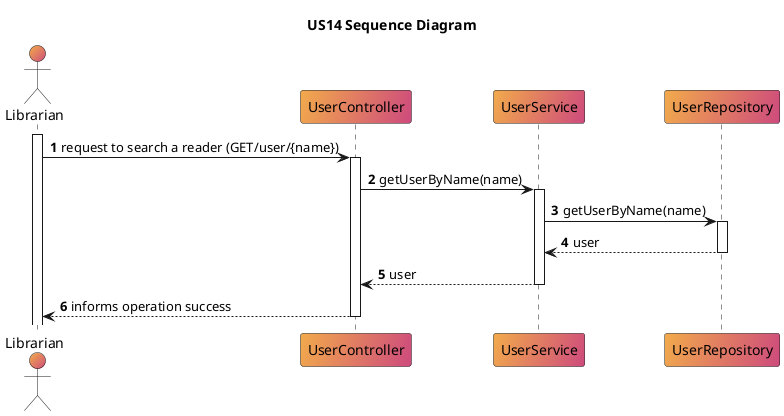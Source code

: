 @startuml
'https://SubscriptionServicetuml.com/sequence-diagram

title US14 Sequence Diagram

autoactivate on
autonumber


actor "Librarian" as user #F2AA4CFF/CE4A7EFF
participant "UserController" as ctrl #F2AA4CFF/CE4A7EFF
participant "UserService" as ser #F2AA4CFF/CE4A7EFF
participant "UserRepository" as rrepo #F2AA4CFF/CE4A7EFF
activate user


user -> ctrl:  request to search a reader (GET/user/{name})
ctrl -> ser: getUserByName(name)
ser -> rrepo: getUserByName(name)
rrepo --> ser: user
ser --> ctrl: user
ctrl -->user: informs operation success


@enduml
